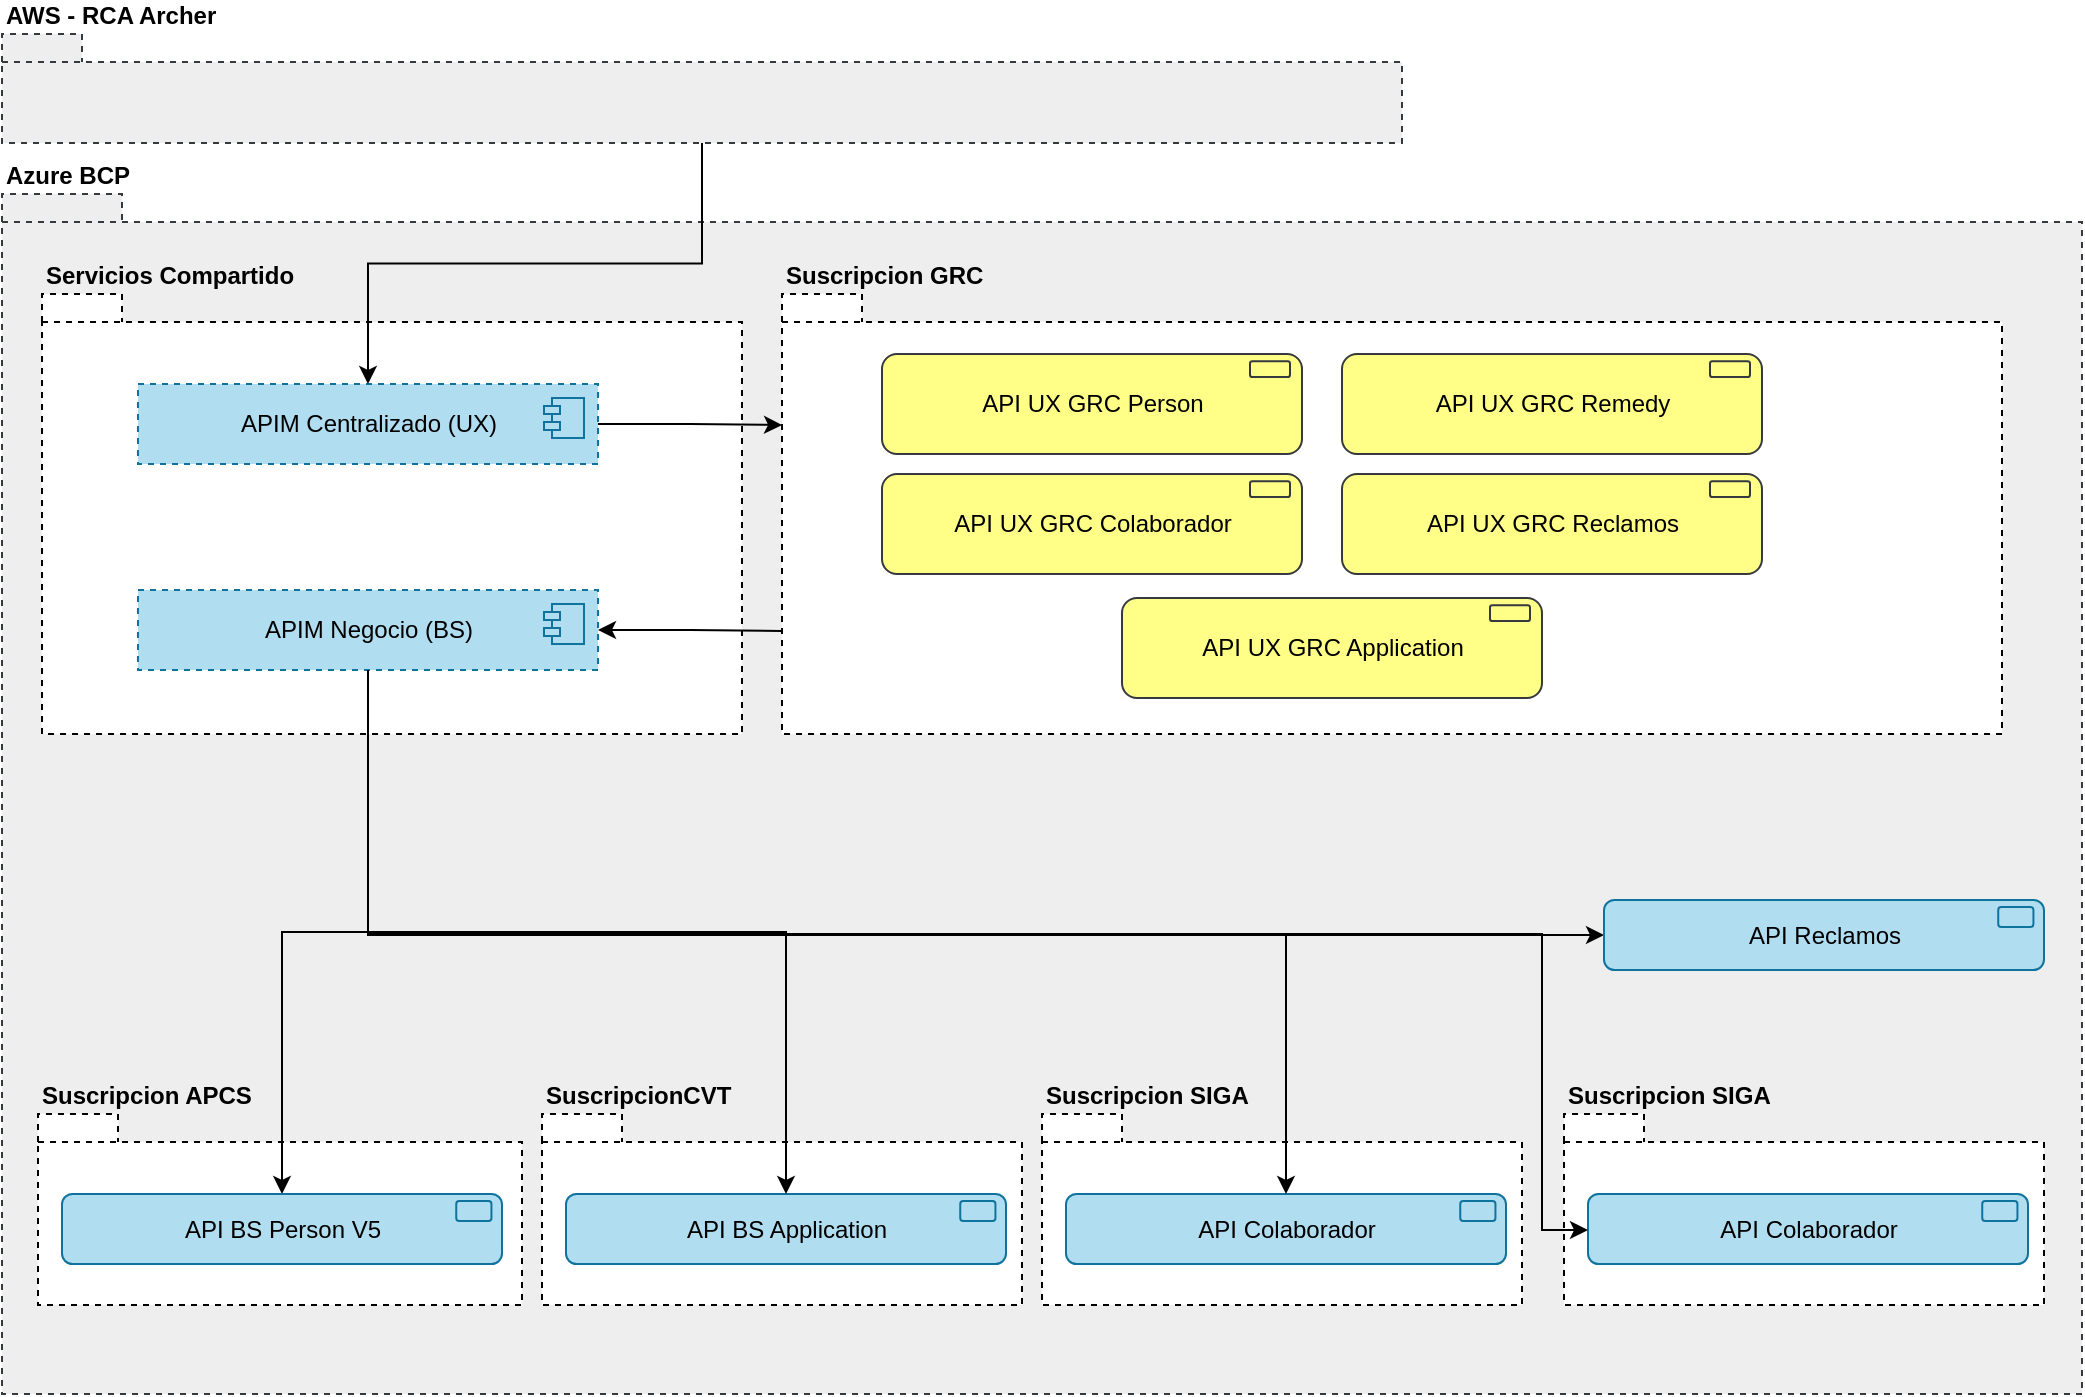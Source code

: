<mxfile version="15.4.3" type="github">
  <diagram name="Page-1" id="b5b7bab2-c9e2-2cf4-8b2a-24fd1a2a6d21">
    <mxGraphModel dx="-365" dy="1211" grid="1" gridSize="10" guides="1" tooltips="1" connect="1" arrows="1" fold="1" page="1" pageScale="1" pageWidth="827" pageHeight="1169" background="none" math="0" shadow="0">
      <root>
        <mxCell id="0" />
        <mxCell id="1" parent="0" />
        <mxCell id="BnqiGJDUsNCbet7Js8eh-22" value="Azure BCP" style="shape=folder;fontStyle=1;spacingTop=0;tabWidth=40;tabHeight=14;tabPosition=left;html=1;labelPosition=center;verticalLabelPosition=top;align=left;verticalAlign=bottom;dashed=1;spacingRight=0;fillColor=#eeeeee;strokeColor=#36393d;" parent="1" vertex="1">
          <mxGeometry x="1700" y="200" width="1040" height="600" as="geometry" />
        </mxCell>
        <mxCell id="BnqiGJDUsNCbet7Js8eh-1" value="Servicios Compartido" style="shape=folder;fontStyle=1;spacingTop=0;tabWidth=40;tabHeight=14;tabPosition=left;html=1;labelPosition=center;verticalLabelPosition=top;align=left;verticalAlign=bottom;dashed=1;spacingRight=0;" parent="1" vertex="1">
          <mxGeometry x="1720" y="250" width="350" height="220" as="geometry" />
        </mxCell>
        <mxCell id="BnqiGJDUsNCbet7Js8eh-2" value="APIM Centralizado (UX)" style="html=1;dropTarget=0;dashed=1;align=center;verticalAlign=middle;labelPosition=center;verticalLabelPosition=middle;rounded=0;fillColor=#b1ddf0;strokeColor=#10739e;" parent="1" vertex="1">
          <mxGeometry x="1768" y="295" width="230" height="40" as="geometry" />
        </mxCell>
        <mxCell id="BnqiGJDUsNCbet7Js8eh-3" value="" style="shape=module;jettyWidth=8;jettyHeight=4;fillColor=#b1ddf0;strokeColor=#10739e;" parent="BnqiGJDUsNCbet7Js8eh-2" vertex="1">
          <mxGeometry x="1" width="20" height="20" relative="1" as="geometry">
            <mxPoint x="-27" y="7" as="offset" />
          </mxGeometry>
        </mxCell>
        <mxCell id="60lXpu-ITGMFOGRSEzqH-13" style="edgeStyle=orthogonalEdgeStyle;rounded=0;orthogonalLoop=1;jettySize=auto;html=1;entryX=0;entryY=0;entryDx=0;entryDy=168.5;entryPerimeter=0;endArrow=none;endFill=0;startArrow=classic;startFill=1;" edge="1" parent="1" source="BnqiGJDUsNCbet7Js8eh-4" target="BnqiGJDUsNCbet7Js8eh-6">
          <mxGeometry relative="1" as="geometry" />
        </mxCell>
        <mxCell id="60lXpu-ITGMFOGRSEzqH-36" style="edgeStyle=orthogonalEdgeStyle;rounded=0;orthogonalLoop=1;jettySize=auto;html=1;entryX=0;entryY=0.5;entryDx=0;entryDy=0;startArrow=none;startFill=0;endArrow=classic;endFill=1;" edge="1" parent="1" source="BnqiGJDUsNCbet7Js8eh-4" target="60lXpu-ITGMFOGRSEzqH-30">
          <mxGeometry relative="1" as="geometry">
            <Array as="points">
              <mxPoint x="1883" y="570" />
            </Array>
          </mxGeometry>
        </mxCell>
        <mxCell id="BnqiGJDUsNCbet7Js8eh-4" value="APIM Negocio (BS)" style="html=1;dropTarget=0;dashed=1;align=center;verticalAlign=middle;labelPosition=center;verticalLabelPosition=middle;rounded=0;fillColor=#b1ddf0;strokeColor=#10739e;" parent="1" vertex="1">
          <mxGeometry x="1768" y="398" width="230" height="40" as="geometry" />
        </mxCell>
        <mxCell id="BnqiGJDUsNCbet7Js8eh-5" value="" style="shape=module;jettyWidth=8;jettyHeight=4;fillColor=#b1ddf0;strokeColor=#10739e;" parent="BnqiGJDUsNCbet7Js8eh-4" vertex="1">
          <mxGeometry x="1" width="20" height="20" relative="1" as="geometry">
            <mxPoint x="-27" y="7" as="offset" />
          </mxGeometry>
        </mxCell>
        <mxCell id="BnqiGJDUsNCbet7Js8eh-6" value="Suscripcion GRC" style="shape=folder;fontStyle=1;spacingTop=0;tabWidth=40;tabHeight=14;tabPosition=left;html=1;labelPosition=center;verticalLabelPosition=top;align=left;verticalAlign=bottom;dashed=1;spacingRight=0;" parent="1" vertex="1">
          <mxGeometry x="2090" y="250" width="610" height="220" as="geometry" />
        </mxCell>
        <mxCell id="BnqiGJDUsNCbet7Js8eh-17" value="Suscripcion APCS" style="shape=folder;fontStyle=1;spacingTop=0;tabWidth=40;tabHeight=14;tabPosition=left;html=1;labelPosition=center;verticalLabelPosition=top;align=left;verticalAlign=bottom;dashed=1;spacingRight=0;" parent="1" vertex="1">
          <mxGeometry x="1718" y="660" width="242" height="95.5" as="geometry" />
        </mxCell>
        <mxCell id="BnqiGJDUsNCbet7Js8eh-23" style="edgeStyle=orthogonalEdgeStyle;rounded=0;orthogonalLoop=1;jettySize=auto;html=1;entryX=0;entryY=0;entryDx=0;entryDy=65.5;entryPerimeter=0;exitX=1;exitY=0.5;exitDx=0;exitDy=0;" parent="1" source="BnqiGJDUsNCbet7Js8eh-2" target="BnqiGJDUsNCbet7Js8eh-6" edge="1">
          <mxGeometry relative="1" as="geometry">
            <mxPoint x="2000" y="340" as="sourcePoint" />
          </mxGeometry>
        </mxCell>
        <mxCell id="BnqiGJDUsNCbet7Js8eh-30" style="edgeStyle=orthogonalEdgeStyle;rounded=0;orthogonalLoop=1;jettySize=auto;html=1;entryX=0.5;entryY=0;entryDx=0;entryDy=0;" parent="1" source="BnqiGJDUsNCbet7Js8eh-27" edge="1" target="BnqiGJDUsNCbet7Js8eh-2">
          <mxGeometry relative="1" as="geometry">
            <mxPoint x="1884.2" y="174.958" as="sourcePoint" />
            <mxPoint x="1883" y="294.5" as="targetPoint" />
            <Array as="points" />
          </mxGeometry>
        </mxCell>
        <mxCell id="BnqiGJDUsNCbet7Js8eh-27" value="AWS - RCA Archer" style="shape=folder;fontStyle=1;spacingTop=0;tabWidth=40;tabHeight=14;tabPosition=left;html=1;labelPosition=center;verticalLabelPosition=top;align=left;verticalAlign=bottom;dashed=1;spacingRight=0;fillColor=#eeeeee;strokeColor=#36393d;" parent="1" vertex="1">
          <mxGeometry x="1700" y="120" width="700" height="54.5" as="geometry" />
        </mxCell>
        <mxCell id="BnqiGJDUsNCbet7Js8eh-26" style="edgeStyle=orthogonalEdgeStyle;rounded=0;orthogonalLoop=1;jettySize=auto;html=1;entryX=0.5;entryY=0;entryDx=0;entryDy=0;" parent="1" source="BnqiGJDUsNCbet7Js8eh-4" target="BnqiGJDUsNCbet7Js8eh-18" edge="1">
          <mxGeometry relative="1" as="geometry" />
        </mxCell>
        <mxCell id="SKv4NLkorzFm5C9m-4sv-1" value="" style="group" parent="1" vertex="1" connectable="0">
          <mxGeometry x="2140" y="280" width="210" height="50" as="geometry" />
        </mxCell>
        <mxCell id="BnqiGJDUsNCbet7Js8eh-7" value="API UX GRC Person" style="html=1;dropTarget=0;align=center;verticalAlign=middle;rounded=1;fillColor=#ffff88;strokeColor=#36393d;" parent="SKv4NLkorzFm5C9m-4sv-1" vertex="1">
          <mxGeometry width="210" height="50" as="geometry" />
        </mxCell>
        <mxCell id="BnqiGJDUsNCbet7Js8eh-9" value="" style="html=1;dropTarget=0;align=center;verticalAlign=middle;rounded=1;fillColor=#ffff88;strokeColor=#36393d;" parent="SKv4NLkorzFm5C9m-4sv-1" vertex="1">
          <mxGeometry x="184" y="3.571" width="20" height="7.937" as="geometry" />
        </mxCell>
        <mxCell id="60lXpu-ITGMFOGRSEzqH-1" value="" style="group" vertex="1" connectable="0" parent="1">
          <mxGeometry x="2260" y="402" width="210" height="50" as="geometry" />
        </mxCell>
        <mxCell id="60lXpu-ITGMFOGRSEzqH-2" value="API UX GRC Application" style="html=1;dropTarget=0;align=center;verticalAlign=middle;rounded=1;fillColor=#ffff88;strokeColor=#36393d;" vertex="1" parent="60lXpu-ITGMFOGRSEzqH-1">
          <mxGeometry width="210" height="50" as="geometry" />
        </mxCell>
        <mxCell id="60lXpu-ITGMFOGRSEzqH-3" value="" style="html=1;dropTarget=0;align=center;verticalAlign=middle;rounded=1;fillColor=#ffff88;strokeColor=#36393d;" vertex="1" parent="60lXpu-ITGMFOGRSEzqH-1">
          <mxGeometry x="184" y="3.571" width="20" height="7.937" as="geometry" />
        </mxCell>
        <mxCell id="60lXpu-ITGMFOGRSEzqH-4" value="" style="group" vertex="1" connectable="0" parent="1">
          <mxGeometry x="2140" y="340" width="210" height="50" as="geometry" />
        </mxCell>
        <mxCell id="60lXpu-ITGMFOGRSEzqH-5" value="API UX GRC Colaborador" style="html=1;dropTarget=0;align=center;verticalAlign=middle;rounded=1;fillColor=#ffff88;strokeColor=#36393d;" vertex="1" parent="60lXpu-ITGMFOGRSEzqH-4">
          <mxGeometry width="210" height="50" as="geometry" />
        </mxCell>
        <mxCell id="60lXpu-ITGMFOGRSEzqH-6" value="" style="html=1;dropTarget=0;align=center;verticalAlign=middle;rounded=1;fillColor=#ffff88;strokeColor=#36393d;" vertex="1" parent="60lXpu-ITGMFOGRSEzqH-4">
          <mxGeometry x="184" y="3.571" width="20" height="7.937" as="geometry" />
        </mxCell>
        <mxCell id="60lXpu-ITGMFOGRSEzqH-7" value="" style="group" vertex="1" connectable="0" parent="1">
          <mxGeometry x="2370" y="280" width="210" height="50" as="geometry" />
        </mxCell>
        <mxCell id="60lXpu-ITGMFOGRSEzqH-8" value="API UX GRC Remedy" style="html=1;dropTarget=0;align=center;verticalAlign=middle;rounded=1;fillColor=#ffff88;strokeColor=#36393d;" vertex="1" parent="60lXpu-ITGMFOGRSEzqH-7">
          <mxGeometry width="210" height="50" as="geometry" />
        </mxCell>
        <mxCell id="60lXpu-ITGMFOGRSEzqH-9" value="" style="html=1;dropTarget=0;align=center;verticalAlign=middle;rounded=1;fillColor=#ffff88;strokeColor=#36393d;" vertex="1" parent="60lXpu-ITGMFOGRSEzqH-7">
          <mxGeometry x="184" y="3.571" width="20" height="7.937" as="geometry" />
        </mxCell>
        <mxCell id="60lXpu-ITGMFOGRSEzqH-10" value="" style="group" vertex="1" connectable="0" parent="1">
          <mxGeometry x="2370" y="340" width="210" height="50" as="geometry" />
        </mxCell>
        <mxCell id="60lXpu-ITGMFOGRSEzqH-11" value="API UX GRC Reclamos" style="html=1;dropTarget=0;align=center;verticalAlign=middle;rounded=1;fillColor=#ffff88;strokeColor=#36393d;" vertex="1" parent="60lXpu-ITGMFOGRSEzqH-10">
          <mxGeometry width="210" height="50" as="geometry" />
        </mxCell>
        <mxCell id="60lXpu-ITGMFOGRSEzqH-12" value="" style="html=1;dropTarget=0;align=center;verticalAlign=middle;rounded=1;fillColor=#ffff88;strokeColor=#36393d;" vertex="1" parent="60lXpu-ITGMFOGRSEzqH-10">
          <mxGeometry x="184" y="3.571" width="20" height="7.937" as="geometry" />
        </mxCell>
        <mxCell id="60lXpu-ITGMFOGRSEzqH-15" value="" style="group" vertex="1" connectable="0" parent="1">
          <mxGeometry x="1730" y="700" width="220" height="35" as="geometry" />
        </mxCell>
        <mxCell id="BnqiGJDUsNCbet7Js8eh-18" value="API BS Person V5" style="html=1;dropTarget=0;align=center;verticalAlign=middle;rounded=1;fillColor=#b1ddf0;strokeColor=#10739e;" parent="60lXpu-ITGMFOGRSEzqH-15" vertex="1">
          <mxGeometry width="220" height="35" as="geometry" />
        </mxCell>
        <mxCell id="BnqiGJDUsNCbet7Js8eh-19" value="" style="html=1;dropTarget=0;align=center;verticalAlign=middle;rounded=1;fillColor=#b1ddf0;strokeColor=#10739e;" parent="60lXpu-ITGMFOGRSEzqH-15" vertex="1">
          <mxGeometry x="197.12" y="3.5" width="17.6" height="10" as="geometry" />
        </mxCell>
        <mxCell id="60lXpu-ITGMFOGRSEzqH-16" value="SuscripcionCVT" style="shape=folder;fontStyle=1;spacingTop=0;tabWidth=40;tabHeight=14;tabPosition=left;html=1;labelPosition=center;verticalLabelPosition=top;align=left;verticalAlign=bottom;dashed=1;spacingRight=0;" vertex="1" parent="1">
          <mxGeometry x="1970" y="660" width="240" height="95.5" as="geometry" />
        </mxCell>
        <mxCell id="60lXpu-ITGMFOGRSEzqH-17" value="" style="group" vertex="1" connectable="0" parent="1">
          <mxGeometry x="1982" y="700" width="220" height="35" as="geometry" />
        </mxCell>
        <mxCell id="60lXpu-ITGMFOGRSEzqH-18" value="API BS Application" style="html=1;dropTarget=0;align=center;verticalAlign=middle;rounded=1;fillColor=#b1ddf0;strokeColor=#10739e;" vertex="1" parent="60lXpu-ITGMFOGRSEzqH-17">
          <mxGeometry width="220" height="35" as="geometry" />
        </mxCell>
        <mxCell id="60lXpu-ITGMFOGRSEzqH-19" value="" style="html=1;dropTarget=0;align=center;verticalAlign=middle;rounded=1;fillColor=#b1ddf0;strokeColor=#10739e;" vertex="1" parent="60lXpu-ITGMFOGRSEzqH-17">
          <mxGeometry x="197.12" y="3.5" width="17.6" height="10" as="geometry" />
        </mxCell>
        <mxCell id="60lXpu-ITGMFOGRSEzqH-21" value="Suscripcion SIGA" style="shape=folder;fontStyle=1;spacingTop=0;tabWidth=40;tabHeight=14;tabPosition=left;html=1;labelPosition=center;verticalLabelPosition=top;align=left;verticalAlign=bottom;dashed=1;spacingRight=0;" vertex="1" parent="1">
          <mxGeometry x="2220" y="660" width="240" height="95.5" as="geometry" />
        </mxCell>
        <mxCell id="60lXpu-ITGMFOGRSEzqH-22" value="" style="group" vertex="1" connectable="0" parent="1">
          <mxGeometry x="2232" y="700" width="220" height="35" as="geometry" />
        </mxCell>
        <mxCell id="60lXpu-ITGMFOGRSEzqH-23" value="API Colaborador" style="html=1;dropTarget=0;align=center;verticalAlign=middle;rounded=1;fillColor=#b1ddf0;strokeColor=#10739e;" vertex="1" parent="60lXpu-ITGMFOGRSEzqH-22">
          <mxGeometry width="220" height="35" as="geometry" />
        </mxCell>
        <mxCell id="60lXpu-ITGMFOGRSEzqH-24" value="" style="html=1;dropTarget=0;align=center;verticalAlign=middle;rounded=1;fillColor=#b1ddf0;strokeColor=#10739e;" vertex="1" parent="60lXpu-ITGMFOGRSEzqH-22">
          <mxGeometry x="197.12" y="3.5" width="17.6" height="10" as="geometry" />
        </mxCell>
        <mxCell id="60lXpu-ITGMFOGRSEzqH-25" value="Suscripcion SIGA" style="shape=folder;fontStyle=1;spacingTop=0;tabWidth=40;tabHeight=14;tabPosition=left;html=1;labelPosition=center;verticalLabelPosition=top;align=left;verticalAlign=bottom;dashed=1;spacingRight=0;" vertex="1" parent="1">
          <mxGeometry x="2481" y="660" width="240" height="95.5" as="geometry" />
        </mxCell>
        <mxCell id="60lXpu-ITGMFOGRSEzqH-26" value="" style="group" vertex="1" connectable="0" parent="1">
          <mxGeometry x="2493" y="700" width="220" height="35" as="geometry" />
        </mxCell>
        <mxCell id="60lXpu-ITGMFOGRSEzqH-27" value="API Colaborador" style="html=1;dropTarget=0;align=center;verticalAlign=middle;rounded=1;fillColor=#b1ddf0;strokeColor=#10739e;" vertex="1" parent="60lXpu-ITGMFOGRSEzqH-26">
          <mxGeometry width="220" height="35" as="geometry" />
        </mxCell>
        <mxCell id="60lXpu-ITGMFOGRSEzqH-28" value="" style="html=1;dropTarget=0;align=center;verticalAlign=middle;rounded=1;fillColor=#b1ddf0;strokeColor=#10739e;" vertex="1" parent="60lXpu-ITGMFOGRSEzqH-26">
          <mxGeometry x="197.12" y="3.5" width="17.6" height="10" as="geometry" />
        </mxCell>
        <mxCell id="60lXpu-ITGMFOGRSEzqH-29" value="" style="group" vertex="1" connectable="0" parent="1">
          <mxGeometry x="2501" y="553" width="220" height="35" as="geometry" />
        </mxCell>
        <mxCell id="60lXpu-ITGMFOGRSEzqH-30" value="API Reclamos" style="html=1;dropTarget=0;align=center;verticalAlign=middle;rounded=1;fillColor=#b1ddf0;strokeColor=#10739e;" vertex="1" parent="60lXpu-ITGMFOGRSEzqH-29">
          <mxGeometry width="220" height="35" as="geometry" />
        </mxCell>
        <mxCell id="60lXpu-ITGMFOGRSEzqH-31" value="" style="html=1;dropTarget=0;align=center;verticalAlign=middle;rounded=1;fillColor=#b1ddf0;strokeColor=#10739e;" vertex="1" parent="60lXpu-ITGMFOGRSEzqH-29">
          <mxGeometry x="197.12" y="3.5" width="17.6" height="10" as="geometry" />
        </mxCell>
        <mxCell id="60lXpu-ITGMFOGRSEzqH-33" style="edgeStyle=orthogonalEdgeStyle;rounded=0;orthogonalLoop=1;jettySize=auto;html=1;startArrow=none;startFill=0;endArrow=classic;endFill=1;" edge="1" parent="1" source="BnqiGJDUsNCbet7Js8eh-4" target="60lXpu-ITGMFOGRSEzqH-18">
          <mxGeometry relative="1" as="geometry" />
        </mxCell>
        <mxCell id="60lXpu-ITGMFOGRSEzqH-35" style="edgeStyle=orthogonalEdgeStyle;rounded=0;orthogonalLoop=1;jettySize=auto;html=1;startArrow=none;startFill=0;endArrow=classic;endFill=1;" edge="1" parent="1" source="BnqiGJDUsNCbet7Js8eh-4" target="60lXpu-ITGMFOGRSEzqH-27">
          <mxGeometry relative="1" as="geometry">
            <Array as="points">
              <mxPoint x="1883" y="570" />
              <mxPoint x="2470" y="570" />
              <mxPoint x="2470" y="718" />
            </Array>
          </mxGeometry>
        </mxCell>
        <mxCell id="60lXpu-ITGMFOGRSEzqH-34" style="edgeStyle=orthogonalEdgeStyle;rounded=0;orthogonalLoop=1;jettySize=auto;html=1;startArrow=none;startFill=0;endArrow=classic;endFill=1;" edge="1" parent="1" source="BnqiGJDUsNCbet7Js8eh-4" target="60lXpu-ITGMFOGRSEzqH-23">
          <mxGeometry relative="1" as="geometry">
            <Array as="points">
              <mxPoint x="1883" y="570" />
              <mxPoint x="2342" y="570" />
            </Array>
          </mxGeometry>
        </mxCell>
      </root>
    </mxGraphModel>
  </diagram>
</mxfile>
